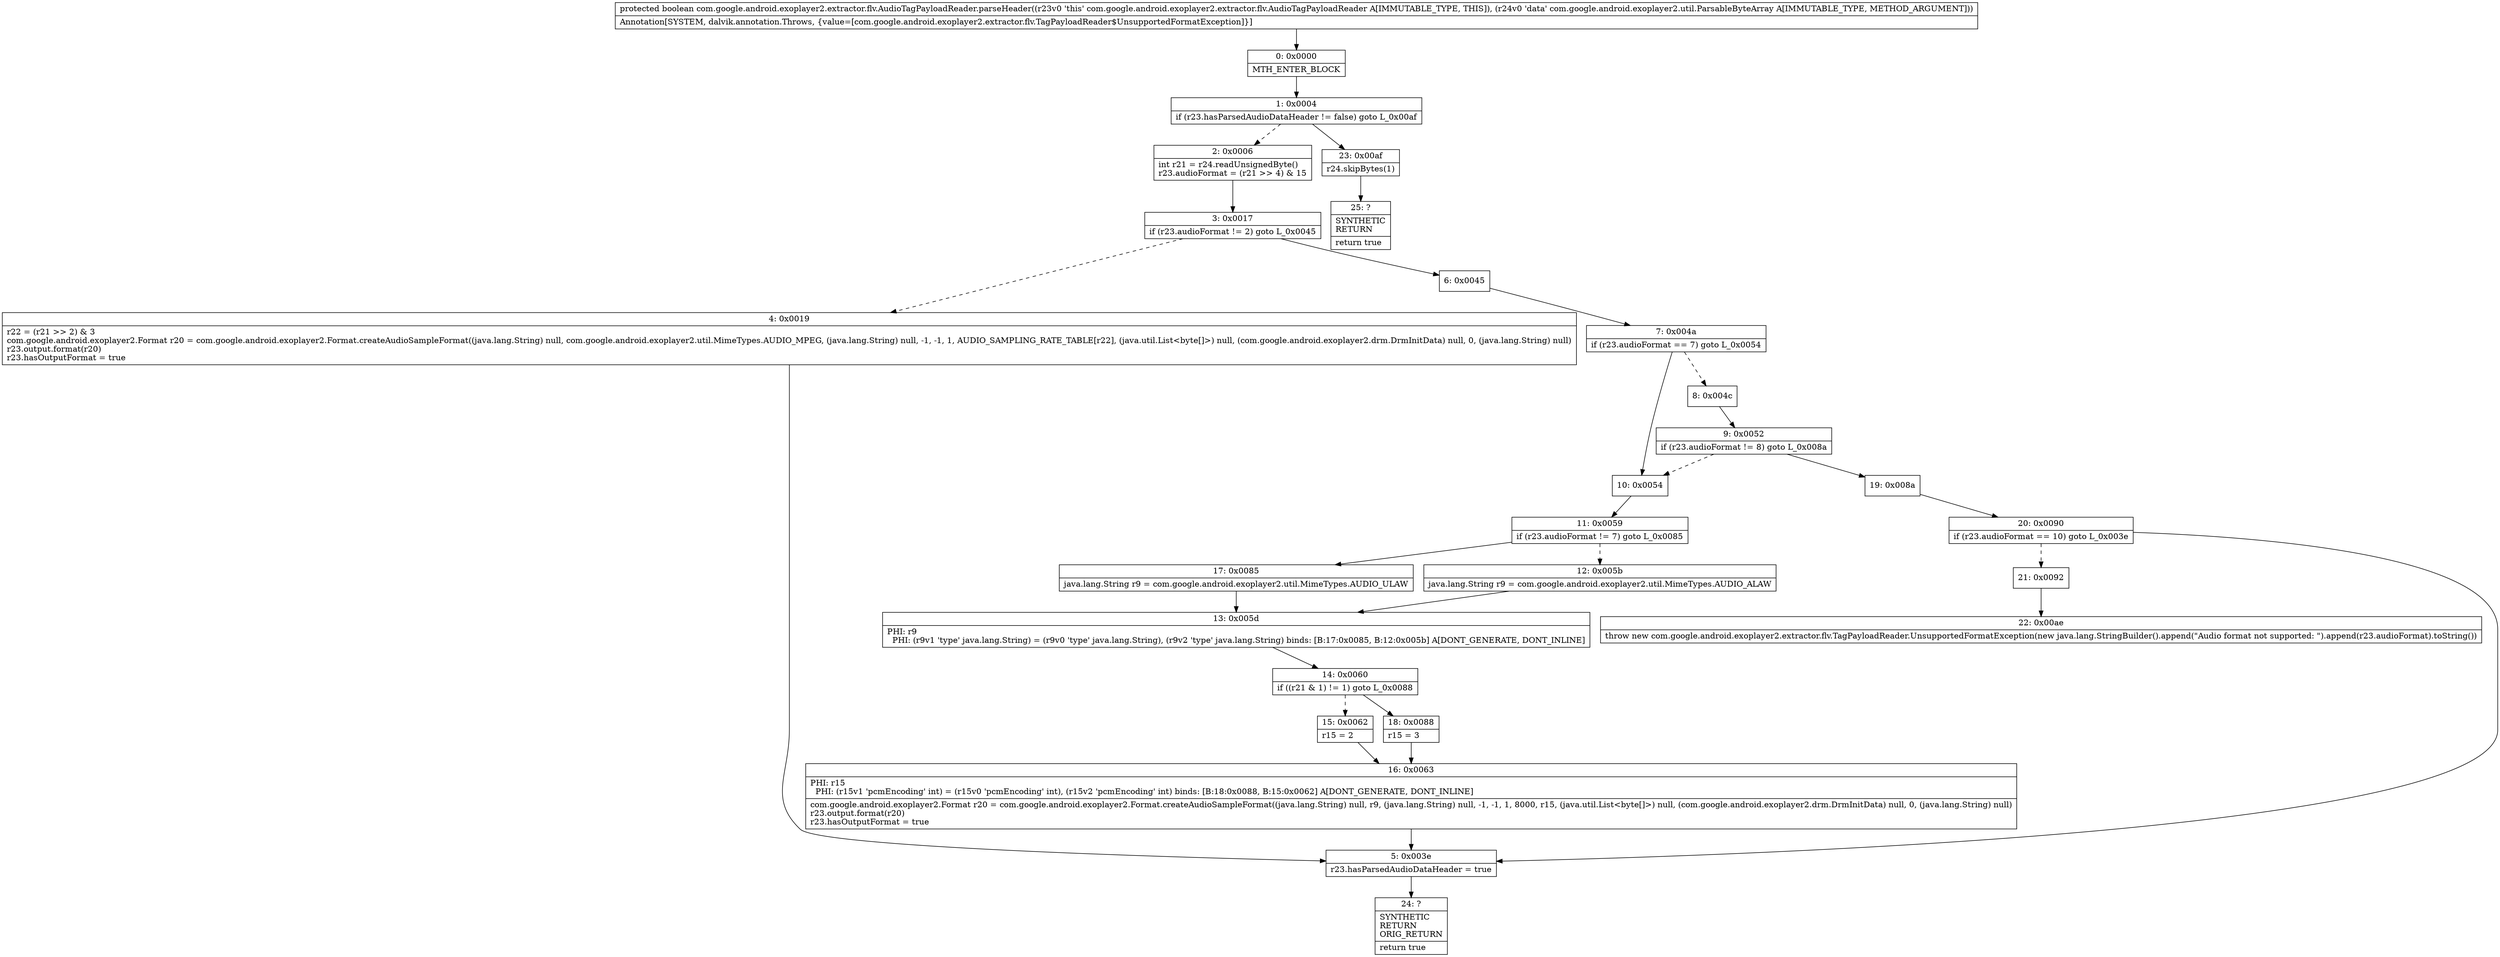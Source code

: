 digraph "CFG forcom.google.android.exoplayer2.extractor.flv.AudioTagPayloadReader.parseHeader(Lcom\/google\/android\/exoplayer2\/util\/ParsableByteArray;)Z" {
Node_0 [shape=record,label="{0\:\ 0x0000|MTH_ENTER_BLOCK\l}"];
Node_1 [shape=record,label="{1\:\ 0x0004|if (r23.hasParsedAudioDataHeader != false) goto L_0x00af\l}"];
Node_2 [shape=record,label="{2\:\ 0x0006|int r21 = r24.readUnsignedByte()\lr23.audioFormat = (r21 \>\> 4) & 15\l}"];
Node_3 [shape=record,label="{3\:\ 0x0017|if (r23.audioFormat != 2) goto L_0x0045\l}"];
Node_4 [shape=record,label="{4\:\ 0x0019|r22 = (r21 \>\> 2) & 3\lcom.google.android.exoplayer2.Format r20 = com.google.android.exoplayer2.Format.createAudioSampleFormat((java.lang.String) null, com.google.android.exoplayer2.util.MimeTypes.AUDIO_MPEG, (java.lang.String) null, \-1, \-1, 1, AUDIO_SAMPLING_RATE_TABLE[r22], (java.util.List\<byte[]\>) null, (com.google.android.exoplayer2.drm.DrmInitData) null, 0, (java.lang.String) null)\lr23.output.format(r20)\lr23.hasOutputFormat = true\l}"];
Node_5 [shape=record,label="{5\:\ 0x003e|r23.hasParsedAudioDataHeader = true\l}"];
Node_6 [shape=record,label="{6\:\ 0x0045}"];
Node_7 [shape=record,label="{7\:\ 0x004a|if (r23.audioFormat == 7) goto L_0x0054\l}"];
Node_8 [shape=record,label="{8\:\ 0x004c}"];
Node_9 [shape=record,label="{9\:\ 0x0052|if (r23.audioFormat != 8) goto L_0x008a\l}"];
Node_10 [shape=record,label="{10\:\ 0x0054}"];
Node_11 [shape=record,label="{11\:\ 0x0059|if (r23.audioFormat != 7) goto L_0x0085\l}"];
Node_12 [shape=record,label="{12\:\ 0x005b|java.lang.String r9 = com.google.android.exoplayer2.util.MimeTypes.AUDIO_ALAW\l}"];
Node_13 [shape=record,label="{13\:\ 0x005d|PHI: r9 \l  PHI: (r9v1 'type' java.lang.String) = (r9v0 'type' java.lang.String), (r9v2 'type' java.lang.String) binds: [B:17:0x0085, B:12:0x005b] A[DONT_GENERATE, DONT_INLINE]\l}"];
Node_14 [shape=record,label="{14\:\ 0x0060|if ((r21 & 1) != 1) goto L_0x0088\l}"];
Node_15 [shape=record,label="{15\:\ 0x0062|r15 = 2\l}"];
Node_16 [shape=record,label="{16\:\ 0x0063|PHI: r15 \l  PHI: (r15v1 'pcmEncoding' int) = (r15v0 'pcmEncoding' int), (r15v2 'pcmEncoding' int) binds: [B:18:0x0088, B:15:0x0062] A[DONT_GENERATE, DONT_INLINE]\l|com.google.android.exoplayer2.Format r20 = com.google.android.exoplayer2.Format.createAudioSampleFormat((java.lang.String) null, r9, (java.lang.String) null, \-1, \-1, 1, 8000, r15, (java.util.List\<byte[]\>) null, (com.google.android.exoplayer2.drm.DrmInitData) null, 0, (java.lang.String) null)\lr23.output.format(r20)\lr23.hasOutputFormat = true\l}"];
Node_17 [shape=record,label="{17\:\ 0x0085|java.lang.String r9 = com.google.android.exoplayer2.util.MimeTypes.AUDIO_ULAW\l}"];
Node_18 [shape=record,label="{18\:\ 0x0088|r15 = 3\l}"];
Node_19 [shape=record,label="{19\:\ 0x008a}"];
Node_20 [shape=record,label="{20\:\ 0x0090|if (r23.audioFormat == 10) goto L_0x003e\l}"];
Node_21 [shape=record,label="{21\:\ 0x0092}"];
Node_22 [shape=record,label="{22\:\ 0x00ae|throw new com.google.android.exoplayer2.extractor.flv.TagPayloadReader.UnsupportedFormatException(new java.lang.StringBuilder().append(\"Audio format not supported: \").append(r23.audioFormat).toString())\l}"];
Node_23 [shape=record,label="{23\:\ 0x00af|r24.skipBytes(1)\l}"];
Node_24 [shape=record,label="{24\:\ ?|SYNTHETIC\lRETURN\lORIG_RETURN\l|return true\l}"];
Node_25 [shape=record,label="{25\:\ ?|SYNTHETIC\lRETURN\l|return true\l}"];
MethodNode[shape=record,label="{protected boolean com.google.android.exoplayer2.extractor.flv.AudioTagPayloadReader.parseHeader((r23v0 'this' com.google.android.exoplayer2.extractor.flv.AudioTagPayloadReader A[IMMUTABLE_TYPE, THIS]), (r24v0 'data' com.google.android.exoplayer2.util.ParsableByteArray A[IMMUTABLE_TYPE, METHOD_ARGUMENT]))  | Annotation[SYSTEM, dalvik.annotation.Throws, \{value=[com.google.android.exoplayer2.extractor.flv.TagPayloadReader$UnsupportedFormatException]\}]\l}"];
MethodNode -> Node_0;
Node_0 -> Node_1;
Node_1 -> Node_2[style=dashed];
Node_1 -> Node_23;
Node_2 -> Node_3;
Node_3 -> Node_4[style=dashed];
Node_3 -> Node_6;
Node_4 -> Node_5;
Node_5 -> Node_24;
Node_6 -> Node_7;
Node_7 -> Node_8[style=dashed];
Node_7 -> Node_10;
Node_8 -> Node_9;
Node_9 -> Node_10[style=dashed];
Node_9 -> Node_19;
Node_10 -> Node_11;
Node_11 -> Node_12[style=dashed];
Node_11 -> Node_17;
Node_12 -> Node_13;
Node_13 -> Node_14;
Node_14 -> Node_15[style=dashed];
Node_14 -> Node_18;
Node_15 -> Node_16;
Node_16 -> Node_5;
Node_17 -> Node_13;
Node_18 -> Node_16;
Node_19 -> Node_20;
Node_20 -> Node_5;
Node_20 -> Node_21[style=dashed];
Node_21 -> Node_22;
Node_23 -> Node_25;
}

